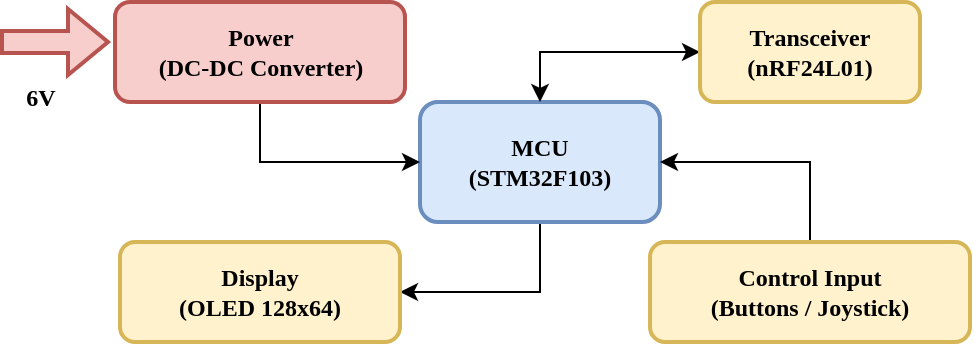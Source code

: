 <mxfile version="22.1.11" type="device">
  <diagram name="Page-1" id="G1E-o2sUnaRfctfOdFAP">
    <mxGraphModel dx="1366" dy="766" grid="1" gridSize="10" guides="1" tooltips="1" connect="1" arrows="1" fold="1" page="1" pageScale="1" pageWidth="850" pageHeight="1100" math="0" shadow="0">
      <root>
        <mxCell id="0" />
        <mxCell id="1" parent="0" />
        <mxCell id="QaKVlhrQLgwFmd9rYQSE-4" style="edgeStyle=orthogonalEdgeStyle;rounded=0;orthogonalLoop=1;jettySize=auto;html=1;exitX=0.5;exitY=1;exitDx=0;exitDy=0;entryX=1;entryY=0.5;entryDx=0;entryDy=0;" edge="1" parent="1" source="nMN-DpjDkvB5x4g8xDvF-2" target="QaKVlhrQLgwFmd9rYQSE-1">
          <mxGeometry relative="1" as="geometry" />
        </mxCell>
        <mxCell id="nMN-DpjDkvB5x4g8xDvF-2" value="MCU&lt;br&gt;(STM32F103)" style="rounded=1;whiteSpace=wrap;html=1;fontFamily=Verdana;fontStyle=1;fillColor=#dae8fc;strokeColor=#6c8ebf;strokeWidth=2;" parent="1" vertex="1">
          <mxGeometry x="340" y="250" width="120" height="60" as="geometry" />
        </mxCell>
        <mxCell id="QaKVlhrQLgwFmd9rYQSE-2" style="edgeStyle=orthogonalEdgeStyle;rounded=0;orthogonalLoop=1;jettySize=auto;html=1;exitX=0.5;exitY=0;exitDx=0;exitDy=0;entryX=1;entryY=0.5;entryDx=0;entryDy=0;" edge="1" parent="1" source="nMN-DpjDkvB5x4g8xDvF-3" target="nMN-DpjDkvB5x4g8xDvF-2">
          <mxGeometry relative="1" as="geometry" />
        </mxCell>
        <mxCell id="nMN-DpjDkvB5x4g8xDvF-3" value="Control Input&lt;br&gt;(Buttons / Joystick)" style="rounded=1;whiteSpace=wrap;html=1;fillColor=#fff2cc;strokeColor=#d6b656;strokeWidth=2;fontFamily=Verdana;fontStyle=1" parent="1" vertex="1">
          <mxGeometry x="455" y="320" width="160" height="50" as="geometry" />
        </mxCell>
        <mxCell id="QaKVlhrQLgwFmd9rYQSE-3" style="edgeStyle=orthogonalEdgeStyle;rounded=0;orthogonalLoop=1;jettySize=auto;html=1;exitX=0;exitY=0.5;exitDx=0;exitDy=0;entryX=0.5;entryY=0;entryDx=0;entryDy=0;startArrow=classic;startFill=1;" edge="1" parent="1" source="nMN-DpjDkvB5x4g8xDvF-4" target="nMN-DpjDkvB5x4g8xDvF-2">
          <mxGeometry relative="1" as="geometry" />
        </mxCell>
        <mxCell id="nMN-DpjDkvB5x4g8xDvF-4" value="Transceiver&lt;br&gt;(nRF24L01)" style="rounded=1;whiteSpace=wrap;html=1;fillColor=#fff2cc;strokeColor=#d6b656;strokeWidth=2;fontFamily=Verdana;fontStyle=1" parent="1" vertex="1">
          <mxGeometry x="480" y="200" width="110" height="50" as="geometry" />
        </mxCell>
        <mxCell id="QaKVlhrQLgwFmd9rYQSE-5" style="edgeStyle=orthogonalEdgeStyle;rounded=0;orthogonalLoop=1;jettySize=auto;html=1;entryX=0;entryY=0.5;entryDx=0;entryDy=0;exitX=0.5;exitY=1;exitDx=0;exitDy=0;" edge="1" parent="1" source="nMN-DpjDkvB5x4g8xDvF-5" target="nMN-DpjDkvB5x4g8xDvF-2">
          <mxGeometry relative="1" as="geometry" />
        </mxCell>
        <mxCell id="nMN-DpjDkvB5x4g8xDvF-5" value="Power &lt;br&gt;(DC-DC Converter)" style="rounded=1;whiteSpace=wrap;html=1;fillColor=#f8cecc;strokeColor=#b85450;strokeWidth=2;fontFamily=Verdana;fontStyle=1" parent="1" vertex="1">
          <mxGeometry x="187.5" y="200" width="145" height="50" as="geometry" />
        </mxCell>
        <mxCell id="QaKVlhrQLgwFmd9rYQSE-1" value="Display&lt;br&gt;(OLED 128x64)" style="rounded=1;whiteSpace=wrap;html=1;fillColor=#fff2cc;strokeColor=#d6b656;strokeWidth=2;fontFamily=Verdana;fontStyle=1" vertex="1" parent="1">
          <mxGeometry x="190" y="320" width="140" height="50" as="geometry" />
        </mxCell>
        <mxCell id="QaKVlhrQLgwFmd9rYQSE-6" value="" style="shape=flexArrow;endArrow=classic;html=1;rounded=0;fillColor=#f8cecc;strokeColor=#b85450;strokeWidth=2;" edge="1" parent="1">
          <mxGeometry width="50" height="50" relative="1" as="geometry">
            <mxPoint x="130" y="220" as="sourcePoint" />
            <mxPoint x="185" y="220" as="targetPoint" />
          </mxGeometry>
        </mxCell>
        <mxCell id="QaKVlhrQLgwFmd9rYQSE-7" value="&lt;b&gt;&lt;font face=&quot;Verdana&quot;&gt;6V&lt;/font&gt;&lt;/b&gt;" style="text;html=1;align=center;verticalAlign=middle;resizable=0;points=[];autosize=1;strokeColor=none;fillColor=none;" vertex="1" parent="1">
          <mxGeometry x="130" y="233" width="40" height="30" as="geometry" />
        </mxCell>
      </root>
    </mxGraphModel>
  </diagram>
</mxfile>
